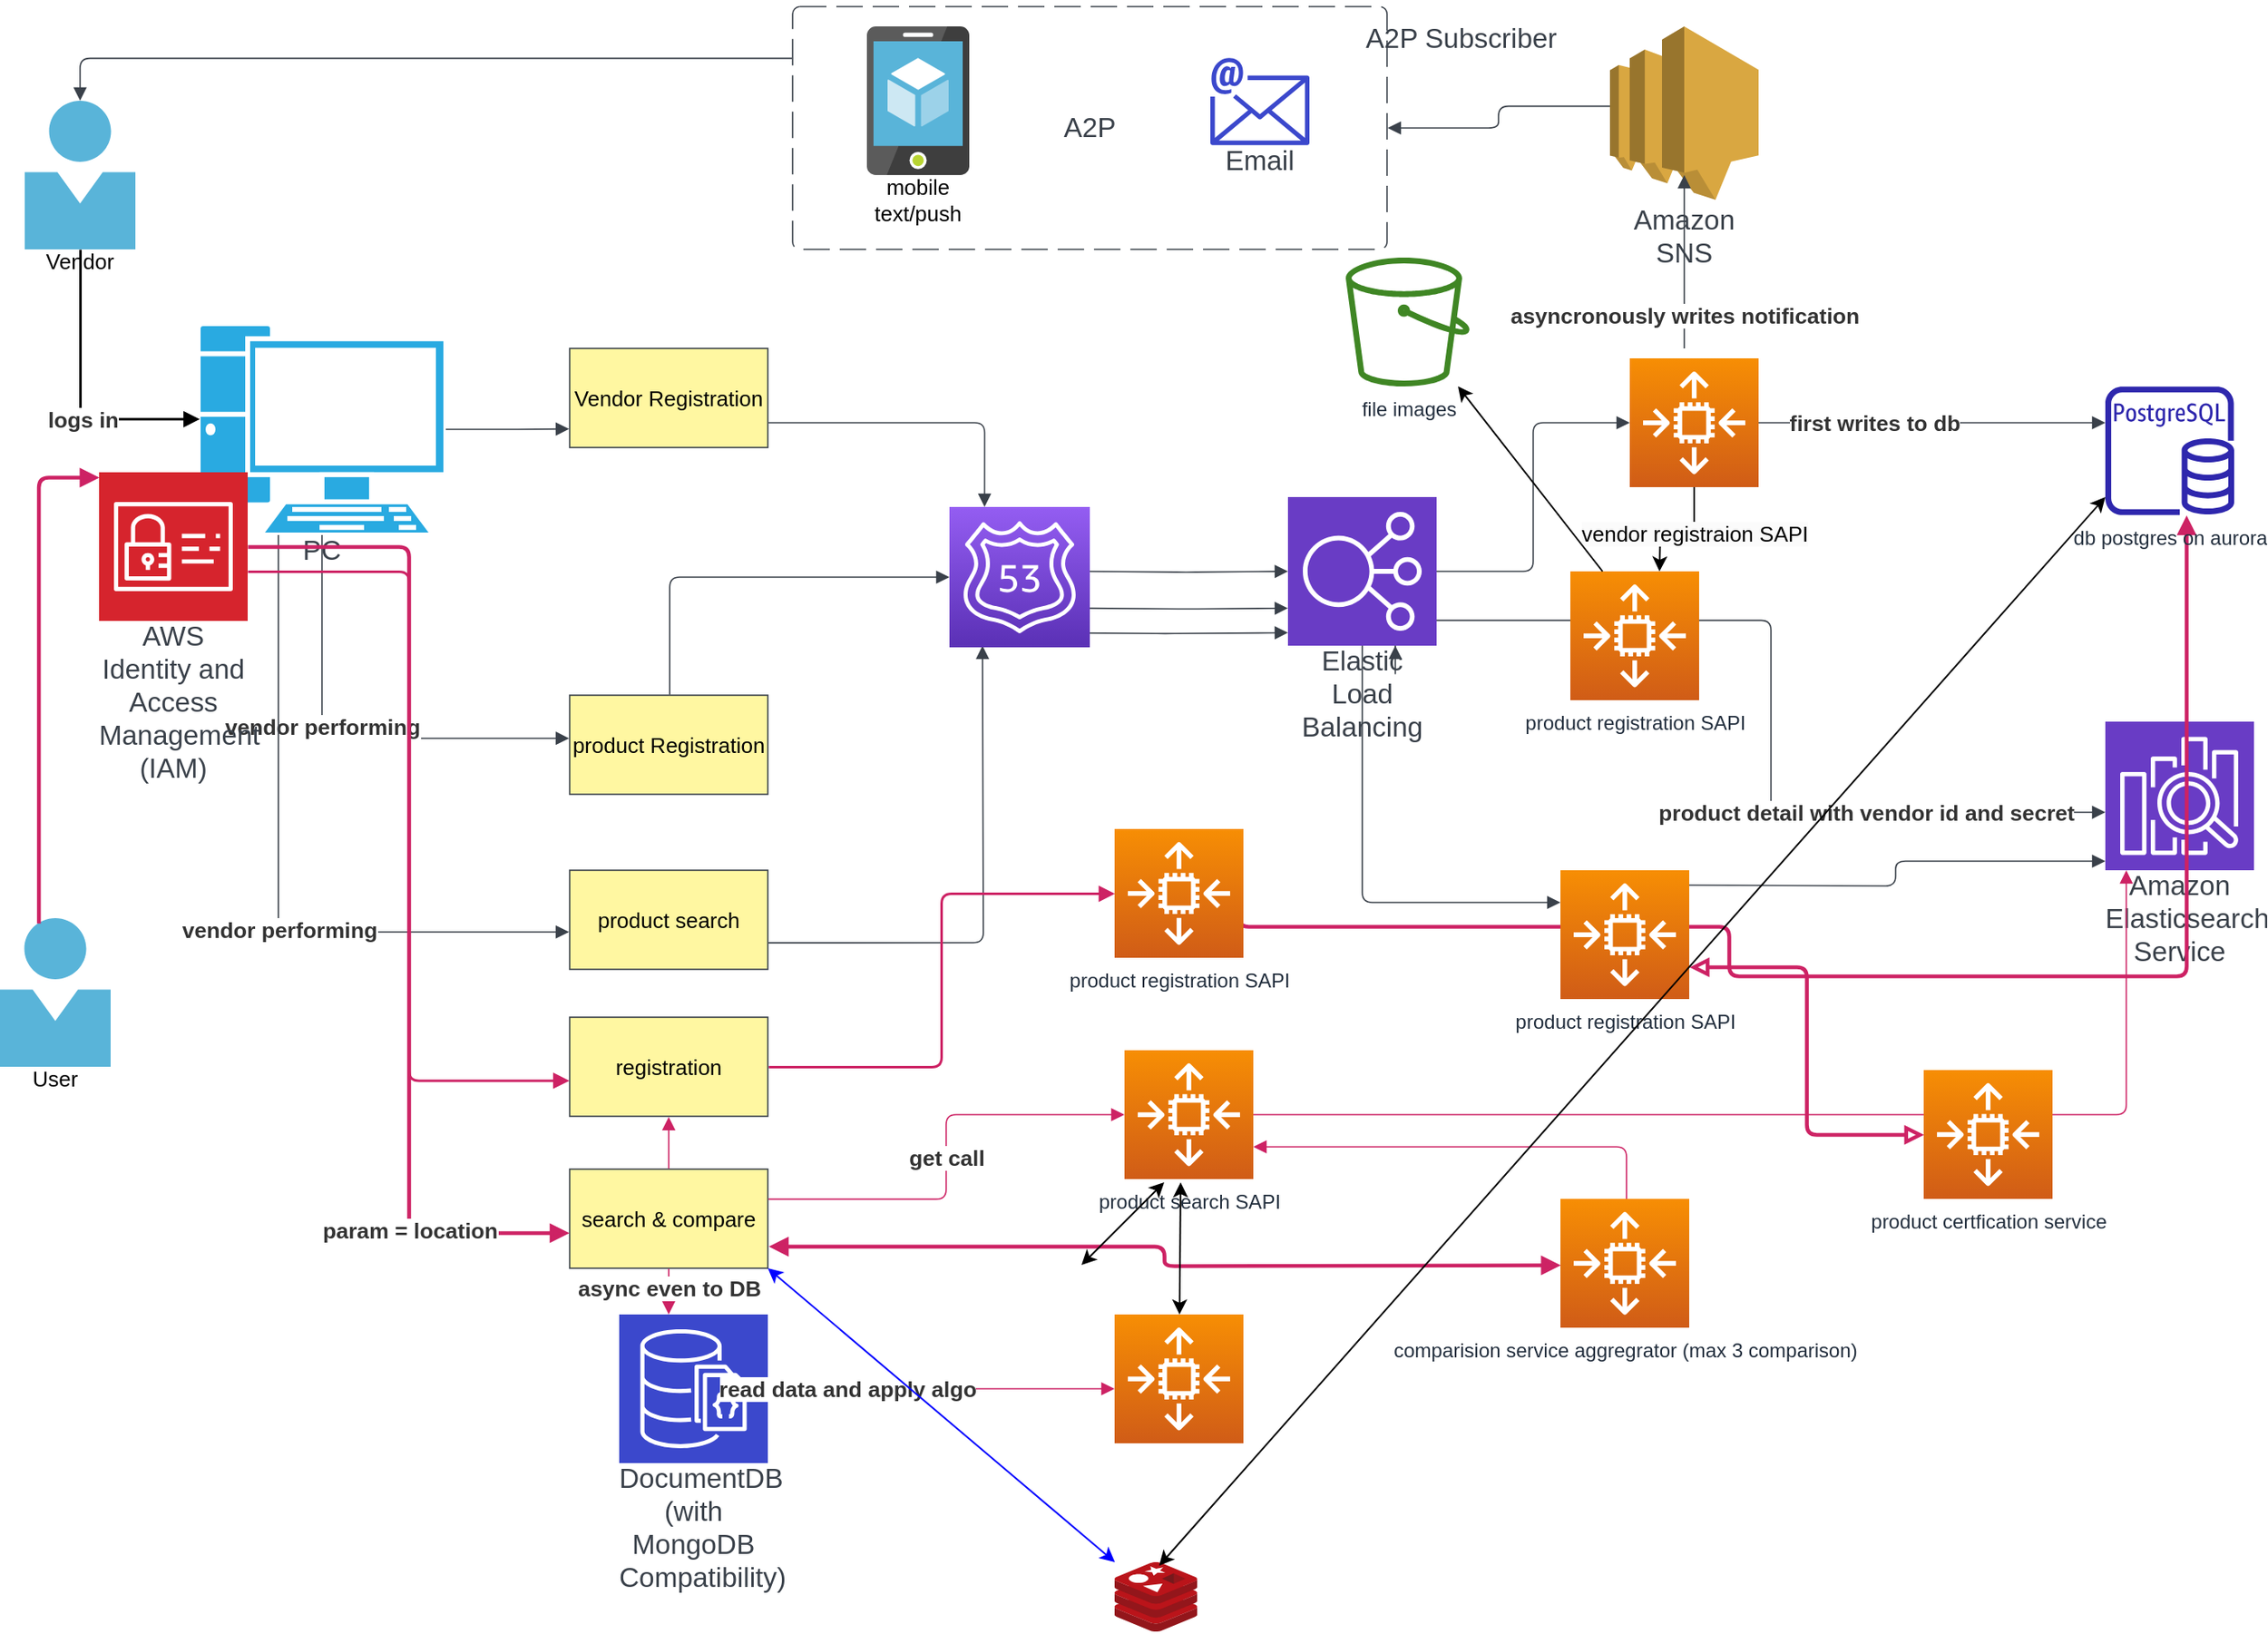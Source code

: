 <mxfile version="21.5.2" type="github">
  <diagram name="Page-1" id="mvn6tCnARTkxNyPKDhiE">
    <mxGraphModel dx="1606" dy="759" grid="1" gridSize="10" guides="1" tooltips="1" connect="1" arrows="1" fold="1" page="1" pageScale="1" pageWidth="850" pageHeight="1100" math="0" shadow="0">
      <root>
        <mxCell id="0" />
        <mxCell id="1" parent="0" />
        <mxCell id="f9wn1F7N15Fy2SOWcpJd-1" value="Vendor" style="overflow=block;blockSpacing=1;whiteSpace=wrap;image;aspect=fixed;html=1;points=[];align=center;verticalAlign=top;image=img/lib/mscae/Person.svg;fontSize=13;spacing=0;strokeColor=#3a414a;strokeOpacity=100;rounded=1;absoluteArcSize=1;arcSize=9;fillColor=#59b4d9;strokeWidth=0.8;lucidId=DI~-X_JjRrGM;" vertex="1" parent="1">
          <mxGeometry x="30" y="75" width="67" height="90" as="geometry" />
        </mxCell>
        <mxCell id="f9wn1F7N15Fy2SOWcpJd-2" value="PC" style="html=1;overflow=block;blockSpacing=1;whiteSpace=wrap;shape=mxgraph.networks.pc;fillColor=#29AAE1;strokeColor=#ffffff;labelPosition=center;verticalLabelPosition=bottom;align=center;verticalAlign=top;fontSize=16.7;fontColor=#3a414a;spacing=0;strokeOpacity=100;rounded=1;absoluteArcSize=1;arcSize=9;strokeWidth=0.8;lucidId=MK~-n8Vn4cTu;" vertex="1" parent="1">
          <mxGeometry x="135" y="210" width="150" height="128" as="geometry" />
        </mxCell>
        <mxCell id="f9wn1F7N15Fy2SOWcpJd-3" value="" style="html=1;jettySize=18;whiteSpace=wrap;fontSize=13;strokeOpacity=100;strokeWidth=1.5;rounded=1;arcSize=12;edgeStyle=orthogonalEdgeStyle;startArrow=none;endArrow=block;endFill=1;exitX=0.5;exitY=1;exitPerimeter=0;entryX=0.005;entryY=0.45;entryPerimeter=0;lucidId=6K~-qxqfQrkH;" edge="1" parent="1" source="f9wn1F7N15Fy2SOWcpJd-1" target="f9wn1F7N15Fy2SOWcpJd-2">
          <mxGeometry width="100" height="100" relative="1" as="geometry">
            <Array as="points" />
          </mxGeometry>
        </mxCell>
        <mxCell id="f9wn1F7N15Fy2SOWcpJd-4" value="logs in" style="text;html=1;resizable=0;labelBackgroundColor=default;align=center;verticalAlign=middle;fontStyle=1;fontColor=#333333;fontSize=13.3;" vertex="1" parent="f9wn1F7N15Fy2SOWcpJd-3">
          <mxGeometry x="0.188" relative="1" as="geometry" />
        </mxCell>
        <mxCell id="f9wn1F7N15Fy2SOWcpJd-5" value="Vendor Registration" style="html=1;overflow=block;blockSpacing=1;whiteSpace=wrap;fontSize=13;spacing=0;strokeColor=#3a414a;strokeOpacity=100;fillOpacity=100;fillColor=#fff7a1;strokeWidth=0.8;lucidId=4P~-cTQpv3rF;" vertex="1" parent="1">
          <mxGeometry x="360" y="225" width="120" height="60" as="geometry" />
        </mxCell>
        <mxCell id="f9wn1F7N15Fy2SOWcpJd-6" value="" style="html=1;jettySize=18;whiteSpace=wrap;fontSize=13;strokeColor=#3a414a;strokeOpacity=100;strokeWidth=0.8;rounded=1;arcSize=12;edgeStyle=orthogonalEdgeStyle;startArrow=none;endArrow=block;endFill=1;exitX=1;exitY=0.5;exitPerimeter=0;entryX=-0.003;entryY=0.813;entryPerimeter=0;lucidId=tQ~-79tuGJfa;" edge="1" parent="1" source="f9wn1F7N15Fy2SOWcpJd-2" target="f9wn1F7N15Fy2SOWcpJd-5">
          <mxGeometry width="100" height="100" relative="1" as="geometry">
            <Array as="points" />
          </mxGeometry>
        </mxCell>
        <mxCell id="f9wn1F7N15Fy2SOWcpJd-8" value="Amazon Elasticsearch Service" style="html=1;overflow=block;blockSpacing=1;whiteSpace=wrap;shape=mxgraph.aws4.resourceIcon;resIcon=mxgraph.aws4.elasticsearch_service;labelPosition=center;verticalLabelPosition=bottom;align=center;verticalAlign=top;strokeColor=#ffffff;pointerEvents=1;fontSize=16.7;fontColor=#3a414a;spacing=0;strokeOpacity=100;rounded=1;absoluteArcSize=1;arcSize=9;fillColor=#693cc5;strokeWidth=0.8;lucidId=M_~-8EvzM7F_;" vertex="1" parent="1">
          <mxGeometry x="1290" y="451" width="90" height="90" as="geometry" />
        </mxCell>
        <mxCell id="f9wn1F7N15Fy2SOWcpJd-9" value="product Registration" style="html=1;overflow=block;blockSpacing=1;whiteSpace=wrap;fontSize=13;spacing=0;strokeColor=#3a414a;strokeOpacity=100;fillOpacity=100;fillColor=#fff7a1;strokeWidth=0.8;lucidId=S_~-pS675EYV;" vertex="1" parent="1">
          <mxGeometry x="360" y="435" width="120" height="60" as="geometry" />
        </mxCell>
        <mxCell id="f9wn1F7N15Fy2SOWcpJd-11" value="Elastic Load Balancing" style="html=1;overflow=block;blockSpacing=1;whiteSpace=wrap;shape=mxgraph.aws4.resourceIcon;resIcon=mxgraph.aws4.elastic_load_balancing;labelPosition=center;verticalLabelPosition=bottom;align=center;verticalAlign=top;strokeColor=#ffffff;pointerEvents=1;fontSize=16.7;fontColor=#3a414a;spacing=0;strokeOpacity=100;rounded=1;absoluteArcSize=1;arcSize=9;fillColor=#693cc5;strokeWidth=0.8;lucidId=Mca_53OAnX2m;" vertex="1" parent="1">
          <mxGeometry x="795" y="315" width="90" height="90" as="geometry" />
        </mxCell>
        <mxCell id="f9wn1F7N15Fy2SOWcpJd-12" value="" style="html=1;jettySize=18;whiteSpace=wrap;fontSize=13;strokeColor=#3a414a;strokeOpacity=100;strokeWidth=0.8;rounded=1;arcSize=12;edgeStyle=orthogonalEdgeStyle;startArrow=none;endArrow=block;endFill=1;exitX=1.003;exitY=0.75;exitPerimeter=0;entryX=0.25;entryY=0;entryPerimeter=0;lucidId=9ca_01ATHaB5;entryDx=0;entryDy=0;" edge="1" parent="1" source="f9wn1F7N15Fy2SOWcpJd-5" target="f9wn1F7N15Fy2SOWcpJd-71">
          <mxGeometry width="100" height="100" relative="1" as="geometry">
            <Array as="points" />
            <mxPoint x="589.32" y="360" as="targetPoint" />
          </mxGeometry>
        </mxCell>
        <mxCell id="f9wn1F7N15Fy2SOWcpJd-13" value="" style="html=1;jettySize=18;whiteSpace=wrap;fontSize=13;strokeColor=#3a414a;strokeOpacity=100;strokeWidth=0.8;rounded=1;arcSize=12;edgeStyle=orthogonalEdgeStyle;startArrow=none;endArrow=block;endFill=1;exitY=1;exitPerimeter=0;entryY=1;entryPerimeter=0;lucidId=fda_dZjMfEpc;" edge="1" parent="1" source="f9wn1F7N15Fy2SOWcpJd-11" target="f9wn1F7N15Fy2SOWcpJd-11">
          <mxGeometry width="100" height="100" relative="1" as="geometry">
            <Array as="points">
              <mxPoint x="860" y="425" generated="1" />
              <mxPoint x="860" y="425" generated="1" />
            </Array>
          </mxGeometry>
        </mxCell>
        <mxCell id="f9wn1F7N15Fy2SOWcpJd-14" value="" style="html=1;jettySize=18;whiteSpace=wrap;fontSize=13;strokeColor=#3a414a;strokeOpacity=100;strokeWidth=0.8;rounded=1;arcSize=12;edgeStyle=orthogonalEdgeStyle;startArrow=none;endArrow=block;endFill=1;exitX=0.951;exitY=0.5;exitPerimeter=0;entryX=0;entryY=0.5;entryPerimeter=0;lucidId=4ga_.YXV-hwR;" edge="1" parent="1" target="f9wn1F7N15Fy2SOWcpJd-11">
          <mxGeometry width="100" height="100" relative="1" as="geometry">
            <Array as="points" />
            <mxPoint x="670.59" y="360" as="sourcePoint" />
          </mxGeometry>
        </mxCell>
        <mxCell id="f9wn1F7N15Fy2SOWcpJd-16" value="" style="html=1;jettySize=18;whiteSpace=wrap;fontSize=13;strokeColor=#3a414a;strokeOpacity=100;strokeWidth=0.8;rounded=1;arcSize=12;edgeStyle=orthogonalEdgeStyle;startArrow=none;endArrow=block;endFill=1;exitX=1;exitY=0.5;exitPerimeter=0;lucidId=Mha_0IgWTY9B;entryX=0;entryY=0.5;entryDx=0;entryDy=0;entryPerimeter=0;" edge="1" parent="1" source="f9wn1F7N15Fy2SOWcpJd-11" target="f9wn1F7N15Fy2SOWcpJd-73">
          <mxGeometry width="100" height="100" relative="1" as="geometry">
            <Array as="points" />
            <mxPoint x="990" y="270" as="targetPoint" />
          </mxGeometry>
        </mxCell>
        <mxCell id="f9wn1F7N15Fy2SOWcpJd-17" value="" style="html=1;jettySize=18;whiteSpace=wrap;fontSize=13;strokeColor=#3a414a;strokeOpacity=100;strokeWidth=0.8;rounded=1;arcSize=12;edgeStyle=orthogonalEdgeStyle;startArrow=none;endArrow=block;endFill=1;exitX=1;exitY=0.5;exitPerimeter=0;entryX=0;entryY=0.5;entryPerimeter=0;lucidId=pna_scJG6Cz.;" edge="1" parent="1">
          <mxGeometry width="100" height="100" relative="1" as="geometry">
            <Array as="points" />
            <mxPoint x="1080" y="270" as="sourcePoint" />
            <mxPoint x="1290" y="270" as="targetPoint" />
          </mxGeometry>
        </mxCell>
        <mxCell id="f9wn1F7N15Fy2SOWcpJd-18" value="first writes to db" style="text;html=1;resizable=0;labelBackgroundColor=default;align=center;verticalAlign=middle;fontStyle=1;fontColor=#333333;fontSize=13.3;" vertex="1" parent="f9wn1F7N15Fy2SOWcpJd-17">
          <mxGeometry x="-0.336" relative="1" as="geometry" />
        </mxCell>
        <mxCell id="f9wn1F7N15Fy2SOWcpJd-19" value="" style="html=1;jettySize=18;whiteSpace=wrap;fontSize=13;strokeColor=#3a414a;strokeOpacity=100;strokeWidth=0.8;rounded=1;arcSize=12;edgeStyle=orthogonalEdgeStyle;startArrow=none;endArrow=block;endFill=1;exitX=0.505;exitY=-0.006;exitPerimeter=0;lucidId=Kra_t8svtV8e;entryX=0;entryY=0.5;entryDx=0;entryDy=0;entryPerimeter=0;" edge="1" parent="1" source="f9wn1F7N15Fy2SOWcpJd-9" target="f9wn1F7N15Fy2SOWcpJd-71">
          <mxGeometry width="100" height="100" relative="1" as="geometry">
            <Array as="points" />
            <mxPoint x="589.32" y="385.83" as="targetPoint" />
          </mxGeometry>
        </mxCell>
        <mxCell id="f9wn1F7N15Fy2SOWcpJd-20" value="" style="html=1;jettySize=18;whiteSpace=wrap;fontSize=13;strokeColor=#3a414a;strokeOpacity=100;strokeWidth=0.8;rounded=1;arcSize=12;edgeStyle=orthogonalEdgeStyle;startArrow=none;endArrow=block;endFill=1;exitX=0.978;exitY=0.748;exitPerimeter=0;entryX=0;entryY=0.748;entryPerimeter=0;lucidId=Yra_KL.sEoY9;" edge="1" parent="1" target="f9wn1F7N15Fy2SOWcpJd-11">
          <mxGeometry width="100" height="100" relative="1" as="geometry">
            <Array as="points" />
            <mxPoint x="673.02" y="382.32" as="sourcePoint" />
          </mxGeometry>
        </mxCell>
        <mxCell id="f9wn1F7N15Fy2SOWcpJd-21" value="" style="html=1;jettySize=18;whiteSpace=wrap;fontSize=13;strokeColor=#3a414a;strokeOpacity=100;strokeWidth=0.8;rounded=1;arcSize=12;edgeStyle=orthogonalEdgeStyle;startArrow=none;endArrow=block;endFill=1;exitX=1;exitY=0.83;exitPerimeter=0;entryX=0;entryY=0.61;entryPerimeter=0;lucidId=8ra_spocHN0w;" edge="1" parent="1" source="f9wn1F7N15Fy2SOWcpJd-11" target="f9wn1F7N15Fy2SOWcpJd-8">
          <mxGeometry width="100" height="100" relative="1" as="geometry">
            <Array as="points" />
          </mxGeometry>
        </mxCell>
        <mxCell id="f9wn1F7N15Fy2SOWcpJd-22" value="product detail with vendor id and secret" style="text;html=1;resizable=0;labelBackgroundColor=default;align=center;verticalAlign=middle;fontStyle=1;fontColor=#333333;fontSize=13.3;" vertex="1" parent="f9wn1F7N15Fy2SOWcpJd-21">
          <mxGeometry x="0.442" relative="1" as="geometry" />
        </mxCell>
        <mxCell id="f9wn1F7N15Fy2SOWcpJd-23" value="Amazon SNS" style="html=1;overflow=block;blockSpacing=1;whiteSpace=wrap;shape=mxgraph.aws3.sns;labelPosition=center;verticalLabelPosition=bottom;align=center;verticalAlign=top;pointerEvents=1;fontSize=16.7;fontColor=#3a414a;spacing=3.8;strokeColor=#3a414a;strokeOpacity=100;rounded=1;absoluteArcSize=1;arcSize=9;fillColor=#d9a741;strokeWidth=0.8;lucidId=Dxa_eOKbAq~v;" vertex="1" parent="1">
          <mxGeometry x="990" y="30" width="90" height="105" as="geometry" />
        </mxCell>
        <mxCell id="f9wn1F7N15Fy2SOWcpJd-24" value="" style="html=1;jettySize=18;whiteSpace=wrap;fontSize=13;strokeColor=#3a414a;strokeOpacity=100;strokeWidth=0.8;rounded=1;arcSize=12;edgeStyle=orthogonalEdgeStyle;startArrow=none;endArrow=block;endFill=1;exitX=0.5;exitY=0;exitPerimeter=0;lucidId=Sxa_vjdPD8M5;" edge="1" parent="1">
          <mxGeometry width="100" height="100" relative="1" as="geometry">
            <Array as="points" />
            <mxPoint x="1035" y="120" as="targetPoint" />
            <mxPoint x="1035" y="225" as="sourcePoint" />
          </mxGeometry>
        </mxCell>
        <mxCell id="f9wn1F7N15Fy2SOWcpJd-25" value="asyncronously writes notification " style="text;html=1;resizable=0;labelBackgroundColor=default;align=center;verticalAlign=middle;fontStyle=1;fontColor=#333333;fontSize=13.3;" vertex="1" parent="f9wn1F7N15Fy2SOWcpJd-24">
          <mxGeometry x="-0.608" relative="1" as="geometry" />
        </mxCell>
        <mxCell id="f9wn1F7N15Fy2SOWcpJd-26" value="" style="html=1;jettySize=18;whiteSpace=wrap;fontSize=13;strokeColor=#3a414a;strokeOpacity=100;strokeWidth=0.8;rounded=1;arcSize=12;edgeStyle=orthogonalEdgeStyle;startArrow=none;endArrow=block;endFill=1;exitX=0;exitY=0.46;exitPerimeter=0;entryX=1.001;entryY=0.5;entryPerimeter=0;lucidId=bAa_P5x3ayNK;" edge="1" parent="1" source="f9wn1F7N15Fy2SOWcpJd-23" target="f9wn1F7N15Fy2SOWcpJd-27">
          <mxGeometry width="100" height="100" relative="1" as="geometry">
            <Array as="points" />
          </mxGeometry>
        </mxCell>
        <mxCell id="f9wn1F7N15Fy2SOWcpJd-27" value="A2P" style="html=1;overflow=block;blockSpacing=1;whiteSpace=wrap;fontSize=16.7;fontColor=#3a414a;spacing=3.8;strokeColor=#3a414a;strokeOpacity=100;rounded=1;absoluteArcSize=1;arcSize=9;dashed=1;fixDash=1;dashPattern=16 6;strokeWidth=0.8;lucidId=CEa_uI_kpD.g;" vertex="1" parent="1">
          <mxGeometry x="495" y="18" width="360" height="147" as="geometry" />
        </mxCell>
        <mxCell id="f9wn1F7N15Fy2SOWcpJd-28" value="mobile text/push" style="overflow=block;blockSpacing=1;whiteSpace=wrap;image;aspect=fixed;html=1;points=[];align=center;verticalAlign=top;image=img/lib/mscae/App_Service_Mobile_App.svg;fontSize=13;spacing=0;strokeColor=#3a414a;strokeOpacity=100;rounded=1;absoluteArcSize=1;arcSize=9;fillColor=#59B4D9;strokeWidth=0.8;lucidId=LFa_h1SW_Ddq;" vertex="1" parent="1">
          <mxGeometry x="540" y="30" width="62" height="90" as="geometry" />
        </mxCell>
        <mxCell id="f9wn1F7N15Fy2SOWcpJd-29" value="Email" style="html=1;overflow=block;blockSpacing=1;whiteSpace=wrap;shape=mxgraph.aws4.email;verticalLabelPosition=bottom;align=center;verticalAlign=top;pointerEvents=1;fontSize=16.7;fontColor=#3a414a;spacing=0;strokeColor=#3a414a;strokeOpacity=100;rounded=1;absoluteArcSize=1;arcSize=9;fillColor=#3b48cc;strokeWidth=0.8;lucidId=FGa_~jV1.sAg;" vertex="1" parent="1">
          <mxGeometry x="748" y="49" width="60" height="53" as="geometry" />
        </mxCell>
        <mxCell id="f9wn1F7N15Fy2SOWcpJd-30" value="" style="html=1;jettySize=18;whiteSpace=wrap;fontSize=13;strokeColor=#3a414a;strokeOpacity=100;strokeWidth=0.8;rounded=1;arcSize=12;edgeStyle=orthogonalEdgeStyle;startArrow=none;endArrow=block;endFill=1;exitX=-0.001;exitY=0.213;exitPerimeter=0;entryX=0.5;entryY=0;entryPerimeter=0;lucidId=QGa_ZTwvlfg~;" edge="1" parent="1" source="f9wn1F7N15Fy2SOWcpJd-27" target="f9wn1F7N15Fy2SOWcpJd-1">
          <mxGeometry width="100" height="100" relative="1" as="geometry">
            <Array as="points" />
          </mxGeometry>
        </mxCell>
        <mxCell id="f9wn1F7N15Fy2SOWcpJd-31" value="A2P Subscriber" style="html=1;overflow=block;blockSpacing=1;whiteSpace=wrap;fontSize=16.7;fontColor=#3a414a;spacing=3.8;strokeOpacity=0;fillOpacity=0;rounded=1;absoluteArcSize=1;arcSize=9;fillColor=#ffffff;strokeWidth=0.8;lucidId=4Ga_u6XOP5Oi;" vertex="1" parent="1">
          <mxGeometry x="810" y="15" width="180" height="45" as="geometry" />
        </mxCell>
        <mxCell id="f9wn1F7N15Fy2SOWcpJd-33" value="" style="html=1;jettySize=18;whiteSpace=wrap;fontSize=13;strokeColor=#3a414a;strokeOpacity=100;strokeWidth=0.8;rounded=1;arcSize=12;edgeStyle=orthogonalEdgeStyle;startArrow=none;endArrow=block;endFill=1;exitX=0.5;exitY=1;exitPerimeter=0;entryX=-0.003;entryY=0.435;entryPerimeter=0;lucidId=kKa_PH37y3oG;" edge="1" parent="1" source="f9wn1F7N15Fy2SOWcpJd-2" target="f9wn1F7N15Fy2SOWcpJd-9">
          <mxGeometry width="100" height="100" relative="1" as="geometry">
            <Array as="points" />
          </mxGeometry>
        </mxCell>
        <mxCell id="f9wn1F7N15Fy2SOWcpJd-34" value="vendor performing" style="text;html=1;resizable=0;labelBackgroundColor=default;align=center;verticalAlign=middle;fontStyle=1;fontColor=#333333;fontSize=13.3;" vertex="1" parent="f9wn1F7N15Fy2SOWcpJd-33">
          <mxGeometry x="-0.15" relative="1" as="geometry">
            <mxPoint as="offset" />
          </mxGeometry>
        </mxCell>
        <mxCell id="f9wn1F7N15Fy2SOWcpJd-35" value="AWS Identity and Access Management (IAM)" style="html=1;overflow=block;blockSpacing=1;whiteSpace=wrap;shape=mxgraph.aws4.resourceIcon;resIcon=mxgraph.aws4.identity_and_access_management;labelPosition=center;verticalLabelPosition=bottom;align=center;verticalAlign=top;strokeColor=#ffffff;pointerEvents=1;fontSize=16.7;fontColor=#3a414a;spacing=0;strokeOpacity=100;rounded=1;absoluteArcSize=1;arcSize=9;fillColor=#d6242d;strokeWidth=0.8;lucidId=gLa_3A7sYLpi;" vertex="1" parent="1">
          <mxGeometry x="75" y="300" width="90" height="90" as="geometry" />
        </mxCell>
        <mxCell id="f9wn1F7N15Fy2SOWcpJd-36" value="product search" style="html=1;overflow=block;blockSpacing=1;whiteSpace=wrap;fontSize=13;spacing=0;strokeColor=#3a414a;strokeOpacity=100;fillOpacity=100;fillColor=#fff7a1;strokeWidth=0.8;lucidId=BLa_YzgE-d7A;" vertex="1" parent="1">
          <mxGeometry x="360" y="541" width="120" height="60" as="geometry" />
        </mxCell>
        <mxCell id="f9wn1F7N15Fy2SOWcpJd-37" value="" style="html=1;jettySize=18;whiteSpace=wrap;fontSize=13;strokeColor=#3a414a;strokeOpacity=100;strokeWidth=0.8;rounded=1;arcSize=12;edgeStyle=orthogonalEdgeStyle;startArrow=none;endArrow=block;endFill=1;exitX=0.324;exitY=1;exitPerimeter=0;entryX=-0.003;entryY=0.623;entryPerimeter=0;lucidId=ZLa_MNG0NjS_;" edge="1" parent="1" source="f9wn1F7N15Fy2SOWcpJd-2" target="f9wn1F7N15Fy2SOWcpJd-36">
          <mxGeometry width="100" height="100" relative="1" as="geometry">
            <Array as="points" />
          </mxGeometry>
        </mxCell>
        <mxCell id="f9wn1F7N15Fy2SOWcpJd-38" value="vendor performing" style="text;html=1;resizable=0;labelBackgroundColor=default;align=center;verticalAlign=middle;fontStyle=1;fontColor=#333333;fontSize=13.3;" vertex="1" parent="f9wn1F7N15Fy2SOWcpJd-37">
          <mxGeometry x="0.147" relative="1" as="geometry">
            <mxPoint as="offset" />
          </mxGeometry>
        </mxCell>
        <mxCell id="f9wn1F7N15Fy2SOWcpJd-39" value="" style="html=1;jettySize=18;whiteSpace=wrap;fontSize=13;strokeColor=#3a414a;strokeOpacity=100;strokeWidth=0.8;rounded=1;arcSize=12;edgeStyle=orthogonalEdgeStyle;startArrow=none;endArrow=block;endFill=1;exitX=1.003;exitY=0.732;exitPerimeter=0;lucidId=aOa_GIA3QxG~;" edge="1" parent="1" source="f9wn1F7N15Fy2SOWcpJd-36">
          <mxGeometry width="100" height="100" relative="1" as="geometry">
            <Array as="points" />
            <mxPoint x="610" y="405" as="targetPoint" />
          </mxGeometry>
        </mxCell>
        <mxCell id="f9wn1F7N15Fy2SOWcpJd-40" value="" style="html=1;jettySize=18;whiteSpace=wrap;fontSize=13;strokeColor=#3a414a;strokeOpacity=100;strokeWidth=0.8;rounded=1;arcSize=12;edgeStyle=orthogonalEdgeStyle;startArrow=none;endArrow=block;endFill=1;exitX=0.677;exitY=0.913;exitPerimeter=0;entryX=0;entryY=0.913;entryPerimeter=0;lucidId=tOa_B6XaRelc;" edge="1" parent="1" target="f9wn1F7N15Fy2SOWcpJd-11">
          <mxGeometry width="100" height="100" relative="1" as="geometry">
            <Array as="points" />
            <mxPoint x="645.93" y="397.17" as="sourcePoint" />
          </mxGeometry>
        </mxCell>
        <mxCell id="f9wn1F7N15Fy2SOWcpJd-42" value="" style="html=1;jettySize=18;whiteSpace=wrap;fontSize=13;strokeColor=#3a414a;strokeOpacity=100;strokeWidth=0.8;rounded=1;arcSize=12;edgeStyle=orthogonalEdgeStyle;startArrow=none;endArrow=block;endFill=1;exitX=0.5;exitY=1;exitPerimeter=0;entryX=0;entryY=0.25;entryPerimeter=0;lucidId=dPa_OBWUHrHp;entryDx=0;entryDy=0;" edge="1" parent="1" source="f9wn1F7N15Fy2SOWcpJd-11" target="f9wn1F7N15Fy2SOWcpJd-82">
          <mxGeometry width="100" height="100" relative="1" as="geometry">
            <Array as="points" />
            <mxPoint x="945" y="550" as="targetPoint" />
          </mxGeometry>
        </mxCell>
        <mxCell id="f9wn1F7N15Fy2SOWcpJd-43" value="" style="html=1;jettySize=18;whiteSpace=wrap;fontSize=13;strokeColor=#3a414a;strokeOpacity=100;strokeWidth=0.8;rounded=1;arcSize=12;edgeStyle=orthogonalEdgeStyle;startArrow=none;endArrow=block;endFill=1;exitX=1;exitY=0.5;exitPerimeter=0;entryX=0;entryY=0.939;entryPerimeter=0;lucidId=oPa_ywHwt6kW;" edge="1" parent="1" target="f9wn1F7N15Fy2SOWcpJd-8">
          <mxGeometry width="100" height="100" relative="1" as="geometry">
            <Array as="points" />
            <mxPoint x="1035" y="550" as="sourcePoint" />
          </mxGeometry>
        </mxCell>
        <mxCell id="f9wn1F7N15Fy2SOWcpJd-44" value="User" style="overflow=block;blockSpacing=1;whiteSpace=wrap;image;aspect=fixed;html=1;points=[];align=center;verticalAlign=top;image=img/lib/mscae/Person.svg;fontSize=13;spacing=0;strokeColor=#3a414a;strokeOpacity=100;rounded=1;absoluteArcSize=1;arcSize=9;fillColor=#59b4d9;strokeWidth=0.8;lucidId=IKu_mU-H5LdL;" vertex="1" parent="1">
          <mxGeometry x="15" y="570" width="67" height="90" as="geometry" />
        </mxCell>
        <mxCell id="f9wn1F7N15Fy2SOWcpJd-45" value="" style="html=1;jettySize=18;whiteSpace=wrap;fontSize=13;strokeColor=#cd2264;strokeOpacity=100;strokeWidth=2.3;rounded=1;arcSize=12;edgeStyle=orthogonalEdgeStyle;startArrow=none;endArrow=block;endFill=1;exitX=0.348;exitY=0.033;exitPerimeter=0;entryX=0;entryY=0.033;entryPerimeter=0;lucidId=wQu_.CbG.YPC;" edge="1" parent="1" source="f9wn1F7N15Fy2SOWcpJd-44" target="f9wn1F7N15Fy2SOWcpJd-35">
          <mxGeometry width="100" height="100" relative="1" as="geometry">
            <Array as="points" />
          </mxGeometry>
        </mxCell>
        <mxCell id="f9wn1F7N15Fy2SOWcpJd-46" value="search &amp; compare" style="html=1;overflow=block;blockSpacing=1;whiteSpace=wrap;fontSize=13;spacing=0;strokeColor=#3a414a;strokeOpacity=100;fillOpacity=100;fillColor=#fff7a1;strokeWidth=0.8;lucidId=ZSu_CumfcVHy;" vertex="1" parent="1">
          <mxGeometry x="360" y="722" width="120" height="60" as="geometry" />
        </mxCell>
        <mxCell id="f9wn1F7N15Fy2SOWcpJd-47" value="" style="html=1;jettySize=18;whiteSpace=wrap;fontSize=13;strokeColor=#cd2264;strokeOpacity=100;strokeWidth=2.3;rounded=1;arcSize=12;edgeStyle=orthogonalEdgeStyle;startArrow=none;endArrow=block;endFill=1;exitX=1;exitY=0.5;exitPerimeter=0;entryX=-0.003;entryY=0.642;entryPerimeter=0;lucidId=KYu_MMwLd1RU;" edge="1" parent="1" source="f9wn1F7N15Fy2SOWcpJd-35" target="f9wn1F7N15Fy2SOWcpJd-46">
          <mxGeometry width="100" height="100" relative="1" as="geometry">
            <Array as="points" />
          </mxGeometry>
        </mxCell>
        <mxCell id="f9wn1F7N15Fy2SOWcpJd-48" value="param = location" style="text;html=1;resizable=0;labelBackgroundColor=default;align=center;verticalAlign=middle;fontStyle=1;fontColor=#333333;fontSize=13.3;" vertex="1" parent="f9wn1F7N15Fy2SOWcpJd-47">
          <mxGeometry x="0.677" relative="1" as="geometry" />
        </mxCell>
        <mxCell id="f9wn1F7N15Fy2SOWcpJd-51" value="" style="html=1;jettySize=18;whiteSpace=wrap;fontSize=13;strokeColor=#cd2264;strokeOpacity=100;strokeWidth=0.8;rounded=1;arcSize=12;edgeStyle=orthogonalEdgeStyle;startArrow=none;endArrow=block;endFill=1;exitX=1.003;exitY=0.303;exitPerimeter=0;entryX=0;entryY=0.5;entryPerimeter=0;lucidId=k-u_DXUy.dm9;entryDx=0;entryDy=0;" edge="1" parent="1" source="f9wn1F7N15Fy2SOWcpJd-46" target="f9wn1F7N15Fy2SOWcpJd-77">
          <mxGeometry width="100" height="100" relative="1" as="geometry">
            <Array as="points" />
            <mxPoint x="690" y="690" as="targetPoint" />
          </mxGeometry>
        </mxCell>
        <mxCell id="f9wn1F7N15Fy2SOWcpJd-52" value="get call" style="text;html=1;resizable=0;labelBackgroundColor=default;align=center;verticalAlign=middle;fontStyle=1;fontColor=#333333;fontSize=13.3;" vertex="1" parent="f9wn1F7N15Fy2SOWcpJd-51">
          <mxGeometry relative="1" as="geometry" />
        </mxCell>
        <mxCell id="f9wn1F7N15Fy2SOWcpJd-53" value="" style="html=1;jettySize=18;whiteSpace=wrap;fontSize=13;strokeColor=#cd2264;strokeOpacity=100;strokeWidth=0.8;rounded=1;arcSize=12;edgeStyle=orthogonalEdgeStyle;startArrow=none;endArrow=block;endFill=1;entryX=0.141;entryY=1;entryPerimeter=0;lucidId=v-u_vSRw.4OV;" edge="1" parent="1" source="f9wn1F7N15Fy2SOWcpJd-77" target="f9wn1F7N15Fy2SOWcpJd-8">
          <mxGeometry width="100" height="100" relative="1" as="geometry">
            <Array as="points" />
            <mxPoint x="780" y="690" as="sourcePoint" />
          </mxGeometry>
        </mxCell>
        <mxCell id="f9wn1F7N15Fy2SOWcpJd-55" value="DocumentDB (with MongoDB Compatibility)" style="html=1;overflow=block;blockSpacing=1;whiteSpace=wrap;shape=mxgraph.aws4.resourceIcon;resIcon=mxgraph.aws4.documentdb_with_mongodb_compatibility;verticalLabelPosition=bottom;align=center;verticalAlign=top;strokeColor=#ffffff;pointerEvents=1;fontSize=16.7;fontColor=#3a414a;spacing=0;strokeOpacity=100;rounded=1;absoluteArcSize=1;arcSize=9;fillColor=#3b48cc;strokeWidth=0.8;lucidId=Vdv_FUB0yAIt;" vertex="1" parent="1">
          <mxGeometry x="390" y="810" width="90" height="90" as="geometry" />
        </mxCell>
        <mxCell id="f9wn1F7N15Fy2SOWcpJd-56" value="" style="html=1;jettySize=18;whiteSpace=wrap;fontSize=13;strokeColor=#cd2264;strokeOpacity=100;strokeWidth=0.8;rounded=1;arcSize=12;edgeStyle=orthogonalEdgeStyle;startArrow=none;endArrow=block;endFill=1;exitX=0.5;exitY=1.006;exitPerimeter=0;entryX=0.333;entryY=0;entryPerimeter=0;lucidId=Mqv_x2kXnqV6;" edge="1" parent="1" source="f9wn1F7N15Fy2SOWcpJd-46" target="f9wn1F7N15Fy2SOWcpJd-55">
          <mxGeometry width="100" height="100" relative="1" as="geometry">
            <Array as="points" />
          </mxGeometry>
        </mxCell>
        <mxCell id="f9wn1F7N15Fy2SOWcpJd-57" value="async even to DB" style="text;html=1;resizable=0;labelBackgroundColor=default;align=center;verticalAlign=middle;fontStyle=1;fontColor=#333333;fontSize=13.3;" vertex="1" parent="f9wn1F7N15Fy2SOWcpJd-56">
          <mxGeometry x="-0.19" relative="1" as="geometry" />
        </mxCell>
        <mxCell id="f9wn1F7N15Fy2SOWcpJd-58" value="" style="html=1;jettySize=18;whiteSpace=wrap;fontSize=13;strokeColor=#cd2264;strokeOpacity=100;strokeWidth=0.8;rounded=1;arcSize=12;edgeStyle=orthogonalEdgeStyle;startArrow=block;startFill=1;endArrow=block;endFill=1;exitX=1;exitY=0.5;exitPerimeter=0;entryX=0;entryY=0.5;entryPerimeter=0;lucidId=Xqv_Snlq5Jwr;" edge="1" parent="1" source="f9wn1F7N15Fy2SOWcpJd-55">
          <mxGeometry width="100" height="100" relative="1" as="geometry">
            <Array as="points" />
            <mxPoint x="690" y="855" as="targetPoint" />
          </mxGeometry>
        </mxCell>
        <mxCell id="f9wn1F7N15Fy2SOWcpJd-59" value="read data and apply algo" style="text;html=1;resizable=0;labelBackgroundColor=default;align=center;verticalAlign=middle;fontStyle=1;fontColor=#333333;fontSize=13.3;" vertex="1" parent="f9wn1F7N15Fy2SOWcpJd-58">
          <mxGeometry x="-0.543" relative="1" as="geometry">
            <mxPoint as="offset" />
          </mxGeometry>
        </mxCell>
        <mxCell id="f9wn1F7N15Fy2SOWcpJd-61" value="" style="html=1;jettySize=18;whiteSpace=wrap;fontSize=13;strokeColor=#cd2264;strokeOpacity=100;strokeWidth=2.3;rounded=1;arcSize=12;edgeStyle=orthogonalEdgeStyle;startArrow=block;startFill=1;endArrow=block;endFill=1;exitX=1.003;exitY=0.778;exitPerimeter=0;entryX=0;entryY=0.5;entryPerimeter=0;lucidId=HVv_LsIM2C4y;" edge="1" parent="1" source="f9wn1F7N15Fy2SOWcpJd-46">
          <mxGeometry width="100" height="100" relative="1" as="geometry">
            <Array as="points" />
            <mxPoint x="960" y="780" as="targetPoint" />
          </mxGeometry>
        </mxCell>
        <mxCell id="f9wn1F7N15Fy2SOWcpJd-62" value="" style="html=1;jettySize=18;whiteSpace=wrap;fontSize=13;strokeColor=#cd2264;strokeOpacity=100;strokeWidth=0.8;rounded=1;arcSize=12;edgeStyle=orthogonalEdgeStyle;startArrow=none;endArrow=block;endFill=1;exitX=0.513;exitY=0;exitPerimeter=0;lucidId=PVv_ZhhfFz94;entryX=1;entryY=0.75;entryDx=0;entryDy=0;entryPerimeter=0;exitDx=0;exitDy=0;" edge="1" parent="1" source="f9wn1F7N15Fy2SOWcpJd-83" target="f9wn1F7N15Fy2SOWcpJd-77">
          <mxGeometry width="100" height="100" relative="1" as="geometry">
            <Array as="points" />
            <mxPoint x="1005" y="735" as="sourcePoint" />
            <mxPoint x="780" y="707.37" as="targetPoint" />
          </mxGeometry>
        </mxCell>
        <mxCell id="f9wn1F7N15Fy2SOWcpJd-63" value="registration" style="html=1;overflow=block;blockSpacing=1;whiteSpace=wrap;fontSize=13;spacing=0;strokeColor=#3a414a;strokeOpacity=100;fillOpacity=100;fillColor=#fff7a1;strokeWidth=0.8;lucidId=UWv_TTfHlRIT;" vertex="1" parent="1">
          <mxGeometry x="360" y="630" width="120" height="60" as="geometry" />
        </mxCell>
        <mxCell id="f9wn1F7N15Fy2SOWcpJd-64" value="" style="html=1;jettySize=18;whiteSpace=wrap;fontSize=13;strokeColor=#cd2264;strokeOpacity=100;strokeWidth=0.8;rounded=1;arcSize=12;edgeStyle=orthogonalEdgeStyle;startArrow=none;endArrow=block;endFill=1;exitX=0.5;exitY=-0.006;exitPerimeter=0;entryX=0.5;entryY=1.006;entryPerimeter=0;lucidId=iXv_MSd~e67A;" edge="1" parent="1" source="f9wn1F7N15Fy2SOWcpJd-46" target="f9wn1F7N15Fy2SOWcpJd-63">
          <mxGeometry width="100" height="100" relative="1" as="geometry">
            <Array as="points" />
          </mxGeometry>
        </mxCell>
        <mxCell id="f9wn1F7N15Fy2SOWcpJd-65" value="" style="html=1;jettySize=18;whiteSpace=wrap;fontSize=13;strokeColor=#cd2264;strokeOpacity=100;strokeWidth=1.5;rounded=1;arcSize=12;edgeStyle=orthogonalEdgeStyle;startArrow=none;endArrow=block;endFill=1;exitX=1;exitY=0.667;exitPerimeter=0;entryX=-0.003;entryY=0.637;entryPerimeter=0;lucidId=AXv_Atp6tEvC;" edge="1" parent="1" source="f9wn1F7N15Fy2SOWcpJd-35" target="f9wn1F7N15Fy2SOWcpJd-63">
          <mxGeometry width="100" height="100" relative="1" as="geometry">
            <Array as="points" />
          </mxGeometry>
        </mxCell>
        <mxCell id="f9wn1F7N15Fy2SOWcpJd-67" value="" style="html=1;jettySize=18;whiteSpace=wrap;fontSize=13;strokeColor=#cd2264;strokeOpacity=100;strokeWidth=1.5;rounded=1;arcSize=12;edgeStyle=orthogonalEdgeStyle;startArrow=none;endArrow=block;endFill=1;exitX=1.003;exitY=0.5;exitPerimeter=0;lucidId=yYv_He-SfbM~;entryX=0;entryY=0.5;entryDx=0;entryDy=0;entryPerimeter=0;" edge="1" parent="1" source="f9wn1F7N15Fy2SOWcpJd-63" target="f9wn1F7N15Fy2SOWcpJd-76">
          <mxGeometry width="100" height="100" relative="1" as="geometry">
            <Array as="points" />
            <mxPoint x="680" y="555" as="targetPoint" />
          </mxGeometry>
        </mxCell>
        <mxCell id="f9wn1F7N15Fy2SOWcpJd-68" value="" style="html=1;jettySize=18;whiteSpace=wrap;fontSize=13;strokeColor=#cd2264;strokeOpacity=100;strokeWidth=2.3;rounded=1;arcSize=12;edgeStyle=orthogonalEdgeStyle;startArrow=none;endArrow=block;endFill=1;exitX=1;exitY=0.5;exitPerimeter=0;lucidId=SYv_Q1zlrVkn;" edge="1" parent="1" target="f9wn1F7N15Fy2SOWcpJd-91">
          <mxGeometry width="100" height="100" relative="1" as="geometry">
            <Array as="points">
              <mxPoint x="765" y="575" />
              <mxPoint x="1062" y="575" />
              <mxPoint x="1062" y="605" />
              <mxPoint x="1339" y="605" />
            </Array>
            <mxPoint x="765" y="555" as="sourcePoint" />
            <mxPoint x="1319.07" y="315" as="targetPoint" />
          </mxGeometry>
        </mxCell>
        <mxCell id="f9wn1F7N15Fy2SOWcpJd-70" value="" style="html=1;jettySize=18;whiteSpace=wrap;fontSize=13;strokeColor=#cd2264;strokeOpacity=100;strokeWidth=2.3;rounded=1;arcSize=12;edgeStyle=orthogonalEdgeStyle;startArrow=block;startFill=0;endArrow=block;endFill=0;exitX=1;exitY=0.75;exitPerimeter=0;entryX=0;entryY=0.5;entryPerimeter=0;lucidId=d3O_-4e7mmII;exitDx=0;exitDy=0;entryDx=0;entryDy=0;" edge="1" parent="1" source="f9wn1F7N15Fy2SOWcpJd-82" target="f9wn1F7N15Fy2SOWcpJd-84">
          <mxGeometry width="100" height="100" relative="1" as="geometry">
            <Array as="points" />
            <mxPoint x="1022.22" y="595" as="sourcePoint" />
          </mxGeometry>
        </mxCell>
        <mxCell id="f9wn1F7N15Fy2SOWcpJd-71" value="" style="sketch=0;points=[[0,0,0],[0.25,0,0],[0.5,0,0],[0.75,0,0],[1,0,0],[0,1,0],[0.25,1,0],[0.5,1,0],[0.75,1,0],[1,1,0],[0,0.25,0],[0,0.5,0],[0,0.75,0],[1,0.25,0],[1,0.5,0],[1,0.75,0]];outlineConnect=0;fontColor=#232F3E;gradientColor=#945DF2;gradientDirection=north;fillColor=#5A30B5;strokeColor=#ffffff;dashed=0;verticalLabelPosition=bottom;verticalAlign=top;align=center;html=1;fontSize=12;fontStyle=0;aspect=fixed;shape=mxgraph.aws4.resourceIcon;resIcon=mxgraph.aws4.route_53;" vertex="1" parent="1">
          <mxGeometry x="590" y="321" width="85" height="85" as="geometry" />
        </mxCell>
        <mxCell id="f9wn1F7N15Fy2SOWcpJd-74" value="" style="edgeStyle=orthogonalEdgeStyle;rounded=0;orthogonalLoop=1;jettySize=auto;html=1;" edge="1" parent="1" source="f9wn1F7N15Fy2SOWcpJd-73">
          <mxGeometry relative="1" as="geometry">
            <mxPoint x="1020" y="360" as="targetPoint" />
          </mxGeometry>
        </mxCell>
        <mxCell id="f9wn1F7N15Fy2SOWcpJd-73" value="&#xa;&lt;span style=&quot;color: rgb(0, 0, 0); font-family: Helvetica; font-size: 13px; font-style: normal; font-variant-ligatures: normal; font-variant-caps: normal; font-weight: 400; letter-spacing: normal; orphans: 2; text-align: center; text-indent: 0px; text-transform: none; widows: 2; word-spacing: 0px; -webkit-text-stroke-width: 0px; background-color: rgb(251, 251, 251); text-decoration-thickness: initial; text-decoration-style: initial; text-decoration-color: initial; float: none; display: inline !important;&quot;&gt;vendor registraion SAPI&lt;/span&gt;&#xa;&#xa;" style="sketch=0;points=[[0,0,0],[0.25,0,0],[0.5,0,0],[0.75,0,0],[1,0,0],[0,1,0],[0.25,1,0],[0.5,1,0],[0.75,1,0],[1,1,0],[0,0.25,0],[0,0.5,0],[0,0.75,0],[1,0.25,0],[1,0.5,0],[1,0.75,0]];outlineConnect=0;fontColor=#232F3E;gradientColor=#F78E04;gradientDirection=north;fillColor=#D05C17;strokeColor=#ffffff;dashed=0;verticalLabelPosition=bottom;verticalAlign=top;align=center;html=1;fontSize=12;fontStyle=0;aspect=fixed;shape=mxgraph.aws4.resourceIcon;resIcon=mxgraph.aws4.auto_scaling2;" vertex="1" parent="1">
          <mxGeometry x="1002" y="231" width="78" height="78" as="geometry" />
        </mxCell>
        <mxCell id="f9wn1F7N15Fy2SOWcpJd-75" value="product registration SAPI" style="sketch=0;points=[[0,0,0],[0.25,0,0],[0.5,0,0],[0.75,0,0],[1,0,0],[0,1,0],[0.25,1,0],[0.5,1,0],[0.75,1,0],[1,1,0],[0,0.25,0],[0,0.5,0],[0,0.75,0],[1,0.25,0],[1,0.5,0],[1,0.75,0]];outlineConnect=0;fontColor=#232F3E;gradientColor=#F78E04;gradientDirection=north;fillColor=#D05C17;strokeColor=#ffffff;dashed=0;verticalLabelPosition=bottom;verticalAlign=top;align=center;html=1;fontSize=12;fontStyle=0;aspect=fixed;shape=mxgraph.aws4.resourceIcon;resIcon=mxgraph.aws4.auto_scaling2;" vertex="1" parent="1">
          <mxGeometry x="966" y="360" width="78" height="78" as="geometry" />
        </mxCell>
        <mxCell id="f9wn1F7N15Fy2SOWcpJd-76" value="product registration SAPI" style="sketch=0;points=[[0,0,0],[0.25,0,0],[0.5,0,0],[0.75,0,0],[1,0,0],[0,1,0],[0.25,1,0],[0.5,1,0],[0.75,1,0],[1,1,0],[0,0.25,0],[0,0.5,0],[0,0.75,0],[1,0.25,0],[1,0.5,0],[1,0.75,0]];outlineConnect=0;fontColor=#232F3E;gradientColor=#F78E04;gradientDirection=north;fillColor=#D05C17;strokeColor=#ffffff;dashed=0;verticalLabelPosition=bottom;verticalAlign=top;align=center;html=1;fontSize=12;fontStyle=0;aspect=fixed;shape=mxgraph.aws4.resourceIcon;resIcon=mxgraph.aws4.auto_scaling2;" vertex="1" parent="1">
          <mxGeometry x="690" y="516" width="78" height="78" as="geometry" />
        </mxCell>
        <mxCell id="f9wn1F7N15Fy2SOWcpJd-77" value="product search SAPI" style="sketch=0;points=[[0,0,0],[0.25,0,0],[0.5,0,0],[0.75,0,0],[1,0,0],[0,1,0],[0.25,1,0],[0.5,1,0],[0.75,1,0],[1,1,0],[0,0.25,0],[0,0.5,0],[0,0.75,0],[1,0.25,0],[1,0.5,0],[1,0.75,0]];outlineConnect=0;fontColor=#232F3E;gradientColor=#F78E04;gradientDirection=north;fillColor=#D05C17;strokeColor=#ffffff;dashed=0;verticalLabelPosition=bottom;verticalAlign=top;align=center;html=1;fontSize=12;fontStyle=0;aspect=fixed;shape=mxgraph.aws4.resourceIcon;resIcon=mxgraph.aws4.auto_scaling2;" vertex="1" parent="1">
          <mxGeometry x="696" y="650" width="78" height="78" as="geometry" />
        </mxCell>
        <mxCell id="f9wn1F7N15Fy2SOWcpJd-78" value="" style="sketch=0;points=[[0,0,0],[0.25,0,0],[0.5,0,0],[0.75,0,0],[1,0,0],[0,1,0],[0.25,1,0],[0.5,1,0],[0.75,1,0],[1,1,0],[0,0.25,0],[0,0.5,0],[0,0.75,0],[1,0.25,0],[1,0.5,0],[1,0.75,0]];outlineConnect=0;fontColor=#232F3E;gradientColor=#F78E04;gradientDirection=north;fillColor=#D05C17;strokeColor=#ffffff;dashed=0;verticalLabelPosition=bottom;verticalAlign=top;align=center;html=1;fontSize=12;fontStyle=0;aspect=fixed;shape=mxgraph.aws4.resourceIcon;resIcon=mxgraph.aws4.auto_scaling2;" vertex="1" parent="1">
          <mxGeometry x="690" y="810" width="78" height="78" as="geometry" />
        </mxCell>
        <mxCell id="f9wn1F7N15Fy2SOWcpJd-81" value="" style="endArrow=classic;startArrow=classic;html=1;rounded=0;" edge="1" parent="1" source="f9wn1F7N15Fy2SOWcpJd-78">
          <mxGeometry width="50" height="50" relative="1" as="geometry">
            <mxPoint x="680" y="780" as="sourcePoint" />
            <mxPoint x="730" y="730" as="targetPoint" />
          </mxGeometry>
        </mxCell>
        <mxCell id="f9wn1F7N15Fy2SOWcpJd-82" value="product registration SAPI" style="sketch=0;points=[[0,0,0],[0.25,0,0],[0.5,0,0],[0.75,0,0],[1,0,0],[0,1,0],[0.25,1,0],[0.5,1,0],[0.75,1,0],[1,1,0],[0,0.25,0],[0,0.5,0],[0,0.75,0],[1,0.25,0],[1,0.5,0],[1,0.75,0]];outlineConnect=0;fontColor=#232F3E;gradientColor=#F78E04;gradientDirection=north;fillColor=#D05C17;strokeColor=#ffffff;dashed=0;verticalLabelPosition=bottom;verticalAlign=top;align=center;html=1;fontSize=12;fontStyle=0;aspect=fixed;shape=mxgraph.aws4.resourceIcon;resIcon=mxgraph.aws4.auto_scaling2;" vertex="1" parent="1">
          <mxGeometry x="960" y="541" width="78" height="78" as="geometry" />
        </mxCell>
        <mxCell id="f9wn1F7N15Fy2SOWcpJd-83" value="comparision service aggregrator (max 3 comparison)" style="sketch=0;points=[[0,0,0],[0.25,0,0],[0.5,0,0],[0.75,0,0],[1,0,0],[0,1,0],[0.25,1,0],[0.5,1,0],[0.75,1,0],[1,1,0],[0,0.25,0],[0,0.5,0],[0,0.75,0],[1,0.25,0],[1,0.5,0],[1,0.75,0]];outlineConnect=0;fontColor=#232F3E;gradientColor=#F78E04;gradientDirection=north;fillColor=#D05C17;strokeColor=#ffffff;dashed=0;verticalLabelPosition=bottom;verticalAlign=top;align=center;html=1;fontSize=12;fontStyle=0;aspect=fixed;shape=mxgraph.aws4.resourceIcon;resIcon=mxgraph.aws4.auto_scaling2;" vertex="1" parent="1">
          <mxGeometry x="960" y="740" width="78" height="78" as="geometry" />
        </mxCell>
        <mxCell id="f9wn1F7N15Fy2SOWcpJd-84" value="product certfication service" style="sketch=0;points=[[0,0,0],[0.25,0,0],[0.5,0,0],[0.75,0,0],[1,0,0],[0,1,0],[0.25,1,0],[0.5,1,0],[0.75,1,0],[1,1,0],[0,0.25,0],[0,0.5,0],[0,0.75,0],[1,0.25,0],[1,0.5,0],[1,0.75,0]];outlineConnect=0;fontColor=#232F3E;gradientColor=#F78E04;gradientDirection=north;fillColor=#D05C17;strokeColor=#ffffff;dashed=0;verticalLabelPosition=bottom;verticalAlign=top;align=center;html=1;fontSize=12;fontStyle=0;aspect=fixed;shape=mxgraph.aws4.resourceIcon;resIcon=mxgraph.aws4.auto_scaling2;" vertex="1" parent="1">
          <mxGeometry x="1180" y="662" width="78" height="78" as="geometry" />
        </mxCell>
        <mxCell id="f9wn1F7N15Fy2SOWcpJd-85" value="file images" style="sketch=0;outlineConnect=0;fontColor=#232F3E;gradientColor=none;fillColor=#3F8624;strokeColor=none;dashed=0;verticalLabelPosition=bottom;verticalAlign=top;align=center;html=1;fontSize=12;fontStyle=0;aspect=fixed;pointerEvents=1;shape=mxgraph.aws4.bucket;" vertex="1" parent="1">
          <mxGeometry x="830" y="170" width="75" height="78" as="geometry" />
        </mxCell>
        <mxCell id="f9wn1F7N15Fy2SOWcpJd-86" value="" style="endArrow=classic;html=1;rounded=0;exitX=0.25;exitY=0;exitDx=0;exitDy=0;exitPerimeter=0;" edge="1" parent="1" source="f9wn1F7N15Fy2SOWcpJd-75" target="f9wn1F7N15Fy2SOWcpJd-85">
          <mxGeometry width="50" height="50" relative="1" as="geometry">
            <mxPoint x="670" y="310" as="sourcePoint" />
            <mxPoint x="720" y="260" as="targetPoint" />
          </mxGeometry>
        </mxCell>
        <mxCell id="f9wn1F7N15Fy2SOWcpJd-87" value="" style="image;sketch=0;aspect=fixed;html=1;points=[];align=center;fontSize=12;image=img/lib/mscae/Cache_Redis_Product.svg;" vertex="1" parent="1">
          <mxGeometry x="690" y="960" width="50" height="42" as="geometry" />
        </mxCell>
        <mxCell id="f9wn1F7N15Fy2SOWcpJd-88" value="" style="endArrow=classic;startArrow=classic;html=1;rounded=0;entryX=1;entryY=1;entryDx=0;entryDy=0;strokeColor=#0000FF;" edge="1" parent="1" source="f9wn1F7N15Fy2SOWcpJd-87" target="f9wn1F7N15Fy2SOWcpJd-46">
          <mxGeometry width="50" height="50" relative="1" as="geometry">
            <mxPoint x="620" y="960" as="sourcePoint" />
            <mxPoint x="670" y="910" as="targetPoint" />
          </mxGeometry>
        </mxCell>
        <mxCell id="f9wn1F7N15Fy2SOWcpJd-89" value="" style="endArrow=classic;startArrow=classic;html=1;rounded=0;" edge="1" parent="1">
          <mxGeometry width="50" height="50" relative="1" as="geometry">
            <mxPoint x="670" y="780" as="sourcePoint" />
            <mxPoint x="720" y="730" as="targetPoint" />
          </mxGeometry>
        </mxCell>
        <mxCell id="f9wn1F7N15Fy2SOWcpJd-90" value="" style="endArrow=classic;startArrow=classic;html=1;rounded=0;entryX=0;entryY=1;entryDx=0;entryDy=0;exitX=0.54;exitY=0.051;exitDx=0;exitDy=0;exitPerimeter=0;" edge="1" parent="1" source="f9wn1F7N15Fy2SOWcpJd-87">
          <mxGeometry width="50" height="50" relative="1" as="geometry">
            <mxPoint x="730" y="950" as="sourcePoint" />
            <mxPoint x="1290" y="315" as="targetPoint" />
          </mxGeometry>
        </mxCell>
        <mxCell id="f9wn1F7N15Fy2SOWcpJd-91" value="db postgres on aurora" style="sketch=0;outlineConnect=0;fontColor=#232F3E;gradientColor=none;fillColor=#2E27AD;strokeColor=none;dashed=0;verticalLabelPosition=bottom;verticalAlign=top;align=center;html=1;fontSize=12;fontStyle=0;aspect=fixed;pointerEvents=1;shape=mxgraph.aws4.rds_postgresql_instance;" vertex="1" parent="1">
          <mxGeometry x="1290" y="248" width="78" height="78" as="geometry" />
        </mxCell>
      </root>
    </mxGraphModel>
  </diagram>
</mxfile>
